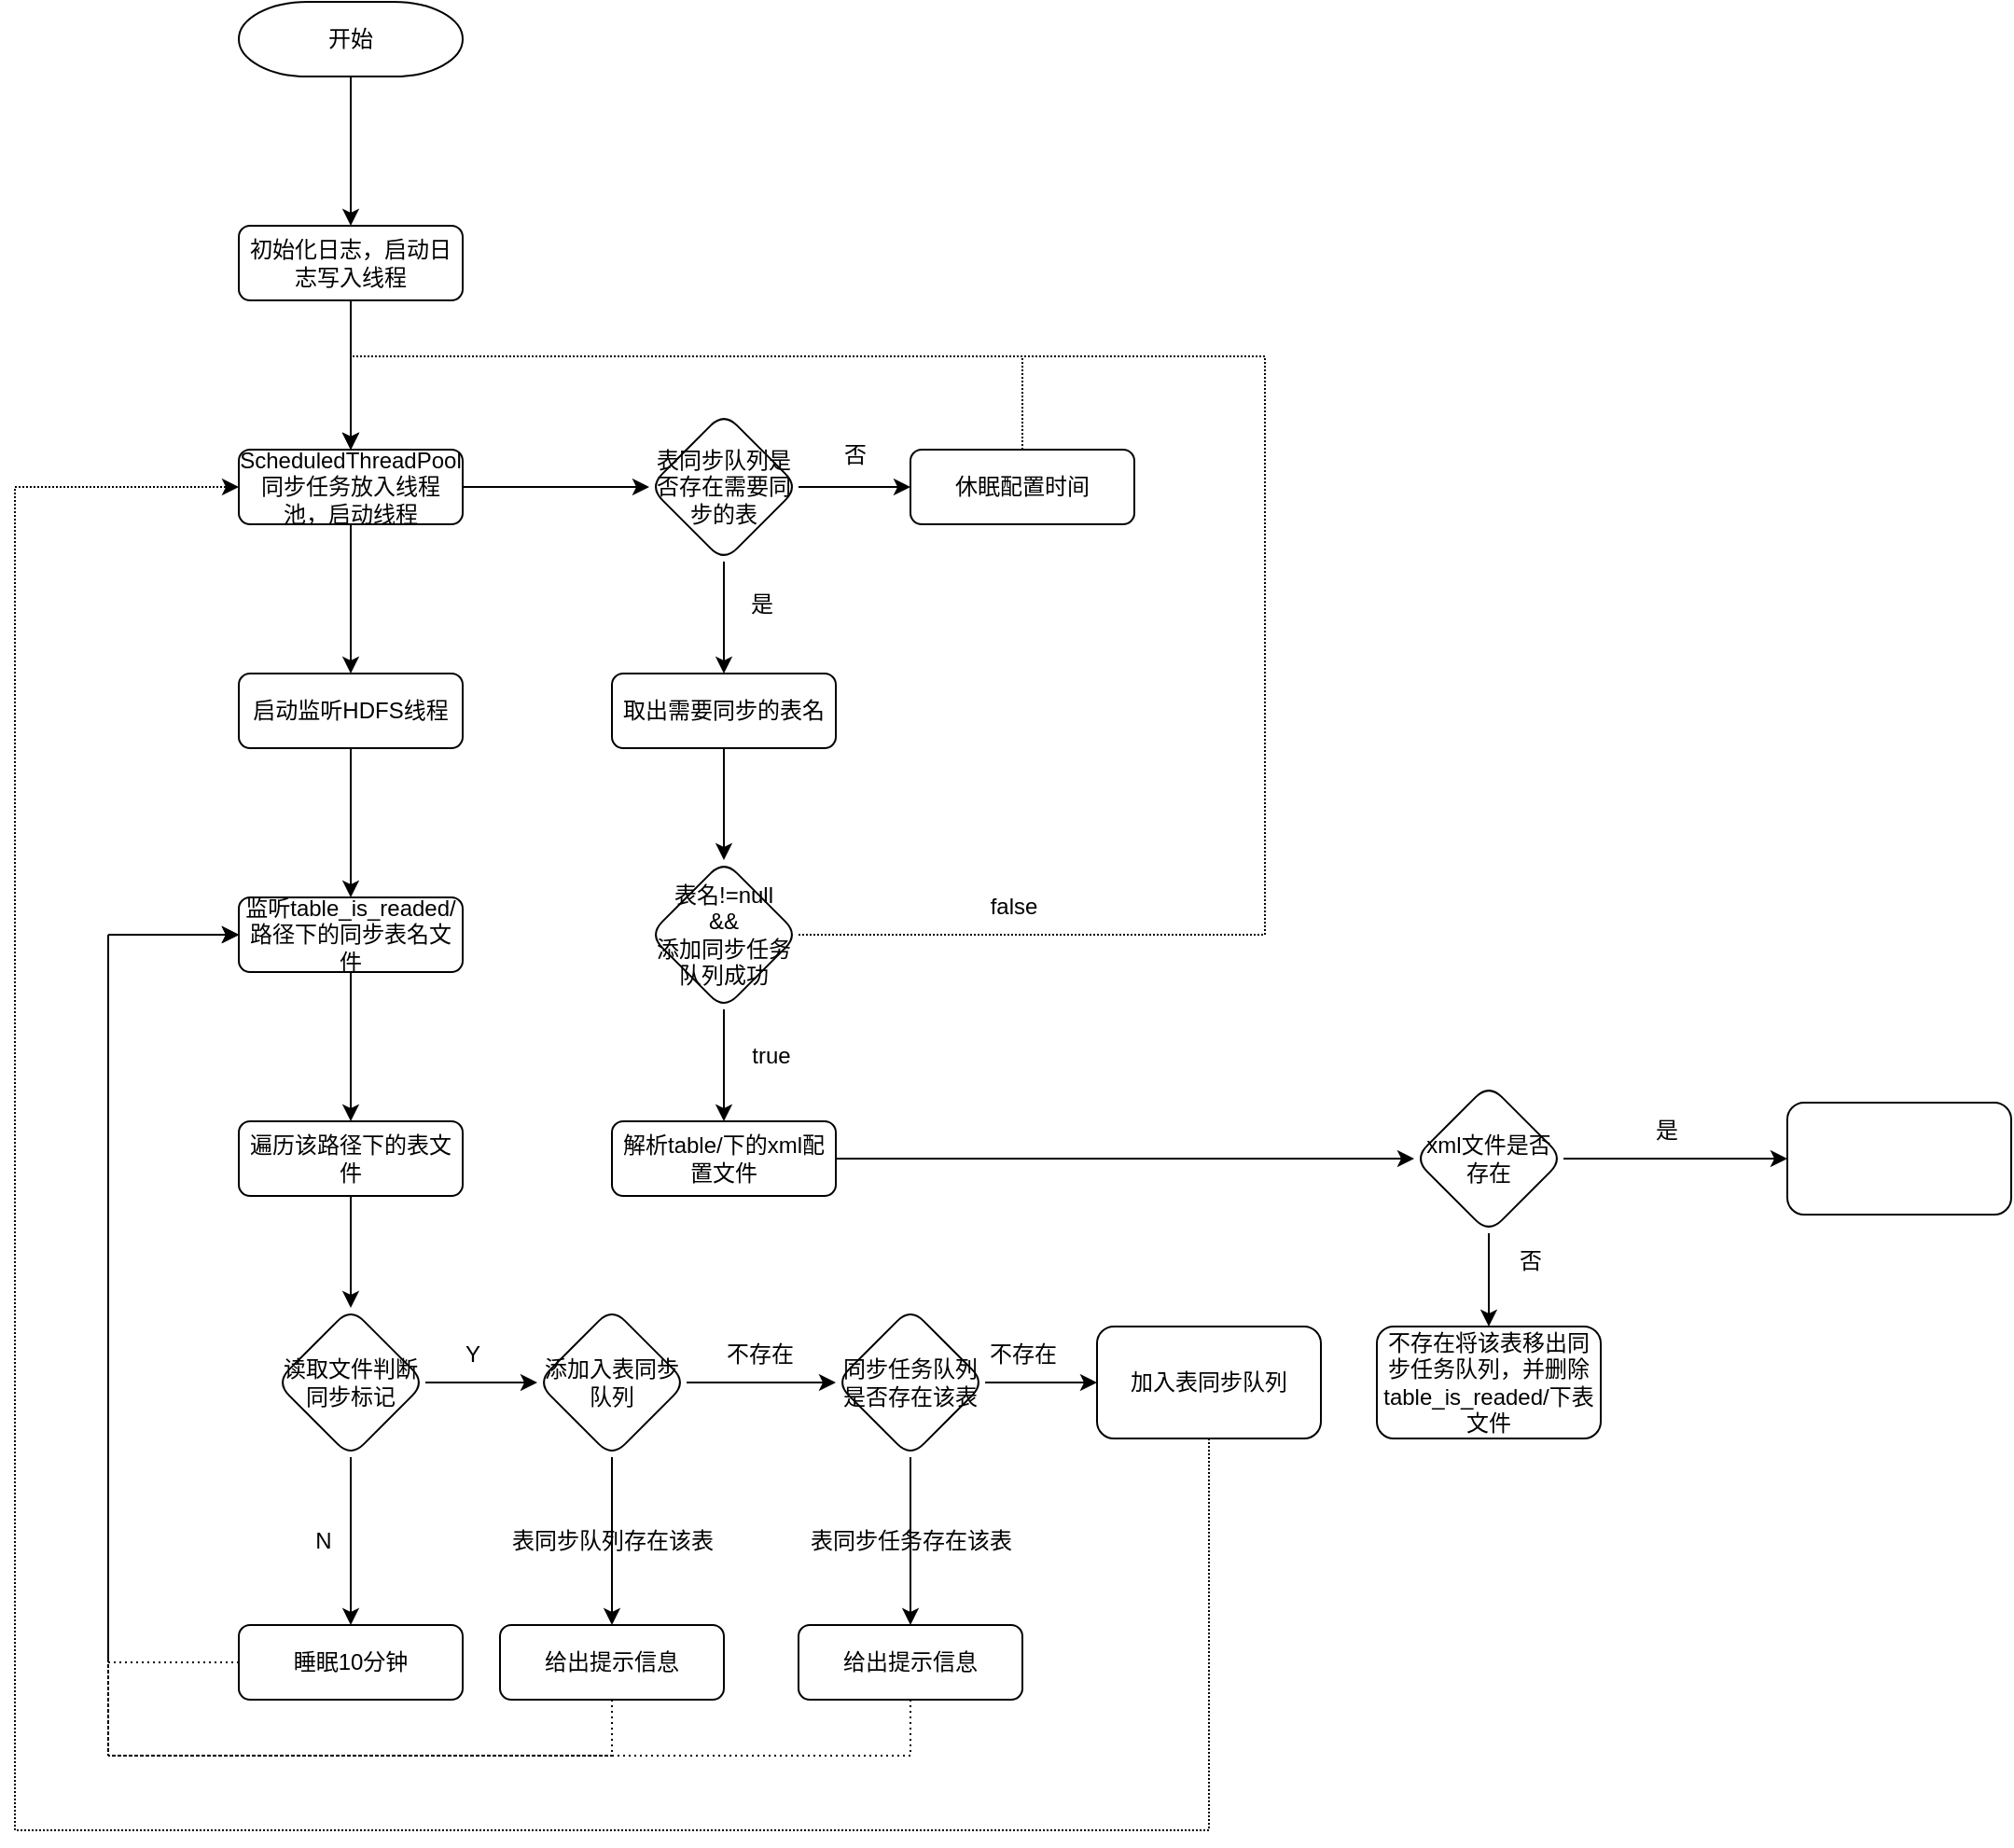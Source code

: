 <mxfile version="24.4.6" type="github">
  <diagram id="C5RBs43oDa-KdzZeNtuy" name="Page-1">
    <mxGraphModel dx="830" dy="1654" grid="1" gridSize="10" guides="1" tooltips="1" connect="1" arrows="1" fold="1" page="1" pageScale="1" pageWidth="827" pageHeight="1169" math="0" shadow="0">
      <root>
        <mxCell id="WIyWlLk6GJQsqaUBKTNV-0" />
        <mxCell id="WIyWlLk6GJQsqaUBKTNV-1" parent="WIyWlLk6GJQsqaUBKTNV-0" />
        <mxCell id="7QUO8kgN8gRevv4-HPs5-3" value="" style="edgeStyle=orthogonalEdgeStyle;rounded=0;orthogonalLoop=1;jettySize=auto;html=1;" edge="1" parent="WIyWlLk6GJQsqaUBKTNV-1" source="WIyWlLk6GJQsqaUBKTNV-3" target="7QUO8kgN8gRevv4-HPs5-2">
          <mxGeometry relative="1" as="geometry" />
        </mxCell>
        <mxCell id="WIyWlLk6GJQsqaUBKTNV-3" value="初始化日志，启动日志写入线程" style="rounded=1;whiteSpace=wrap;html=1;fontSize=12;glass=0;strokeWidth=1;shadow=0;" parent="WIyWlLk6GJQsqaUBKTNV-1" vertex="1">
          <mxGeometry x="160" y="80" width="120" height="40" as="geometry" />
        </mxCell>
        <mxCell id="7QUO8kgN8gRevv4-HPs5-1" value="" style="edgeStyle=orthogonalEdgeStyle;rounded=0;orthogonalLoop=1;jettySize=auto;html=1;" edge="1" parent="WIyWlLk6GJQsqaUBKTNV-1" source="7QUO8kgN8gRevv4-HPs5-0" target="WIyWlLk6GJQsqaUBKTNV-3">
          <mxGeometry relative="1" as="geometry" />
        </mxCell>
        <mxCell id="7QUO8kgN8gRevv4-HPs5-0" value="开始" style="strokeWidth=1;html=1;shape=mxgraph.flowchart.terminator;whiteSpace=wrap;" vertex="1" parent="WIyWlLk6GJQsqaUBKTNV-1">
          <mxGeometry x="160" y="-40" width="120" height="40" as="geometry" />
        </mxCell>
        <mxCell id="7QUO8kgN8gRevv4-HPs5-5" value="" style="edgeStyle=orthogonalEdgeStyle;rounded=0;orthogonalLoop=1;jettySize=auto;html=1;" edge="1" parent="WIyWlLk6GJQsqaUBKTNV-1" source="7QUO8kgN8gRevv4-HPs5-2" target="7QUO8kgN8gRevv4-HPs5-4">
          <mxGeometry relative="1" as="geometry" />
        </mxCell>
        <mxCell id="7QUO8kgN8gRevv4-HPs5-52" value="" style="edgeStyle=orthogonalEdgeStyle;rounded=0;orthogonalLoop=1;jettySize=auto;html=1;" edge="1" parent="WIyWlLk6GJQsqaUBKTNV-1" source="7QUO8kgN8gRevv4-HPs5-2" target="7QUO8kgN8gRevv4-HPs5-51">
          <mxGeometry relative="1" as="geometry" />
        </mxCell>
        <mxCell id="7QUO8kgN8gRevv4-HPs5-2" value="ScheduledThreadPool同步任务放入线程池，启动线程" style="rounded=1;whiteSpace=wrap;html=1;fontSize=12;glass=0;strokeWidth=1;shadow=0;" vertex="1" parent="WIyWlLk6GJQsqaUBKTNV-1">
          <mxGeometry x="160" y="200" width="120" height="40" as="geometry" />
        </mxCell>
        <mxCell id="7QUO8kgN8gRevv4-HPs5-11" value="" style="edgeStyle=orthogonalEdgeStyle;rounded=0;orthogonalLoop=1;jettySize=auto;html=1;" edge="1" parent="WIyWlLk6GJQsqaUBKTNV-1" source="7QUO8kgN8gRevv4-HPs5-4" target="7QUO8kgN8gRevv4-HPs5-10">
          <mxGeometry relative="1" as="geometry" />
        </mxCell>
        <mxCell id="7QUO8kgN8gRevv4-HPs5-4" value="启动监听HDFS线程" style="rounded=1;whiteSpace=wrap;html=1;fontSize=12;glass=0;strokeWidth=1;shadow=0;" vertex="1" parent="WIyWlLk6GJQsqaUBKTNV-1">
          <mxGeometry x="160" y="320" width="120" height="40" as="geometry" />
        </mxCell>
        <mxCell id="7QUO8kgN8gRevv4-HPs5-13" value="" style="edgeStyle=orthogonalEdgeStyle;rounded=0;orthogonalLoop=1;jettySize=auto;html=1;" edge="1" parent="WIyWlLk6GJQsqaUBKTNV-1" source="7QUO8kgN8gRevv4-HPs5-10" target="7QUO8kgN8gRevv4-HPs5-12">
          <mxGeometry relative="1" as="geometry" />
        </mxCell>
        <mxCell id="7QUO8kgN8gRevv4-HPs5-10" value="监听table_is_readed/路径下的同步表名文件" style="rounded=1;whiteSpace=wrap;html=1;fontSize=12;glass=0;strokeWidth=1;shadow=0;" vertex="1" parent="WIyWlLk6GJQsqaUBKTNV-1">
          <mxGeometry x="160" y="440" width="120" height="40" as="geometry" />
        </mxCell>
        <mxCell id="7QUO8kgN8gRevv4-HPs5-15" value="" style="edgeStyle=orthogonalEdgeStyle;rounded=0;orthogonalLoop=1;jettySize=auto;html=1;" edge="1" parent="WIyWlLk6GJQsqaUBKTNV-1" source="7QUO8kgN8gRevv4-HPs5-12" target="7QUO8kgN8gRevv4-HPs5-14">
          <mxGeometry relative="1" as="geometry" />
        </mxCell>
        <mxCell id="7QUO8kgN8gRevv4-HPs5-12" value="遍历该路径下的表文件" style="rounded=1;whiteSpace=wrap;html=1;fontSize=12;glass=0;strokeWidth=1;shadow=0;" vertex="1" parent="WIyWlLk6GJQsqaUBKTNV-1">
          <mxGeometry x="160" y="560" width="120" height="40" as="geometry" />
        </mxCell>
        <mxCell id="7QUO8kgN8gRevv4-HPs5-19" value="" style="edgeStyle=orthogonalEdgeStyle;rounded=0;orthogonalLoop=1;jettySize=auto;html=1;" edge="1" parent="WIyWlLk6GJQsqaUBKTNV-1" source="7QUO8kgN8gRevv4-HPs5-14">
          <mxGeometry relative="1" as="geometry">
            <mxPoint x="320" y="700" as="targetPoint" />
          </mxGeometry>
        </mxCell>
        <mxCell id="7QUO8kgN8gRevv4-HPs5-23" value="" style="edgeStyle=orthogonalEdgeStyle;rounded=0;orthogonalLoop=1;jettySize=auto;html=1;" edge="1" parent="WIyWlLk6GJQsqaUBKTNV-1" source="7QUO8kgN8gRevv4-HPs5-14" target="7QUO8kgN8gRevv4-HPs5-20">
          <mxGeometry relative="1" as="geometry" />
        </mxCell>
        <mxCell id="7QUO8kgN8gRevv4-HPs5-14" value="读取文件判断同步标记" style="rhombus;whiteSpace=wrap;html=1;rounded=1;glass=0;strokeWidth=1;shadow=0;" vertex="1" parent="WIyWlLk6GJQsqaUBKTNV-1">
          <mxGeometry x="180" y="660" width="80" height="80" as="geometry" />
        </mxCell>
        <mxCell id="7QUO8kgN8gRevv4-HPs5-24" style="edgeStyle=orthogonalEdgeStyle;rounded=0;orthogonalLoop=1;jettySize=auto;html=1;entryX=0;entryY=0.5;entryDx=0;entryDy=0;dashed=1;dashPattern=1 2;exitX=0;exitY=0.5;exitDx=0;exitDy=0;" edge="1" parent="WIyWlLk6GJQsqaUBKTNV-1" source="7QUO8kgN8gRevv4-HPs5-20" target="7QUO8kgN8gRevv4-HPs5-10">
          <mxGeometry relative="1" as="geometry">
            <Array as="points">
              <mxPoint x="90" y="850" />
              <mxPoint x="90" y="460" />
            </Array>
          </mxGeometry>
        </mxCell>
        <mxCell id="7QUO8kgN8gRevv4-HPs5-20" value="睡眠10分钟" style="rounded=1;whiteSpace=wrap;html=1;fontSize=12;glass=0;strokeWidth=1;shadow=0;" vertex="1" parent="WIyWlLk6GJQsqaUBKTNV-1">
          <mxGeometry x="160" y="830" width="120" height="40" as="geometry" />
        </mxCell>
        <mxCell id="7QUO8kgN8gRevv4-HPs5-21" value="N" style="text;html=1;align=center;verticalAlign=middle;resizable=0;points=[];autosize=1;strokeColor=none;fillColor=none;" vertex="1" parent="WIyWlLk6GJQsqaUBKTNV-1">
          <mxGeometry x="190" y="770" width="30" height="30" as="geometry" />
        </mxCell>
        <mxCell id="7QUO8kgN8gRevv4-HPs5-25" value="Y" style="text;html=1;align=center;verticalAlign=middle;resizable=0;points=[];autosize=1;strokeColor=none;fillColor=none;" vertex="1" parent="WIyWlLk6GJQsqaUBKTNV-1">
          <mxGeometry x="270" y="670" width="30" height="30" as="geometry" />
        </mxCell>
        <mxCell id="7QUO8kgN8gRevv4-HPs5-32" value="" style="edgeStyle=orthogonalEdgeStyle;rounded=0;orthogonalLoop=1;jettySize=auto;html=1;" edge="1" parent="WIyWlLk6GJQsqaUBKTNV-1" source="7QUO8kgN8gRevv4-HPs5-27">
          <mxGeometry relative="1" as="geometry">
            <mxPoint x="360" y="830" as="targetPoint" />
          </mxGeometry>
        </mxCell>
        <mxCell id="7QUO8kgN8gRevv4-HPs5-38" value="" style="edgeStyle=orthogonalEdgeStyle;rounded=0;orthogonalLoop=1;jettySize=auto;html=1;" edge="1" parent="WIyWlLk6GJQsqaUBKTNV-1" source="7QUO8kgN8gRevv4-HPs5-27" target="7QUO8kgN8gRevv4-HPs5-37">
          <mxGeometry relative="1" as="geometry" />
        </mxCell>
        <mxCell id="7QUO8kgN8gRevv4-HPs5-27" value="添加入表同步队列" style="rhombus;whiteSpace=wrap;html=1;rounded=1;glass=0;strokeWidth=1;shadow=0;" vertex="1" parent="WIyWlLk6GJQsqaUBKTNV-1">
          <mxGeometry x="320" y="660" width="80" height="80" as="geometry" />
        </mxCell>
        <mxCell id="7QUO8kgN8gRevv4-HPs5-33" value="表同步队列存在该表" style="text;html=1;align=center;verticalAlign=middle;resizable=0;points=[];autosize=1;strokeColor=none;fillColor=none;" vertex="1" parent="WIyWlLk6GJQsqaUBKTNV-1">
          <mxGeometry x="295" y="770" width="130" height="30" as="geometry" />
        </mxCell>
        <mxCell id="7QUO8kgN8gRevv4-HPs5-35" style="edgeStyle=orthogonalEdgeStyle;rounded=0;orthogonalLoop=1;jettySize=auto;html=1;entryX=0;entryY=0.5;entryDx=0;entryDy=0;exitX=0.5;exitY=1;exitDx=0;exitDy=0;dashed=1;dashPattern=1 2;" edge="1" parent="WIyWlLk6GJQsqaUBKTNV-1" source="7QUO8kgN8gRevv4-HPs5-34" target="7QUO8kgN8gRevv4-HPs5-10">
          <mxGeometry relative="1" as="geometry">
            <Array as="points">
              <mxPoint x="360" y="900" />
              <mxPoint x="90" y="900" />
              <mxPoint x="90" y="460" />
            </Array>
          </mxGeometry>
        </mxCell>
        <mxCell id="7QUO8kgN8gRevv4-HPs5-34" value="给出提示信息" style="rounded=1;whiteSpace=wrap;html=1;fontSize=12;glass=0;strokeWidth=1;shadow=0;" vertex="1" parent="WIyWlLk6GJQsqaUBKTNV-1">
          <mxGeometry x="300" y="830" width="120" height="40" as="geometry" />
        </mxCell>
        <mxCell id="7QUO8kgN8gRevv4-HPs5-41" value="" style="edgeStyle=orthogonalEdgeStyle;rounded=0;orthogonalLoop=1;jettySize=auto;html=1;" edge="1" parent="WIyWlLk6GJQsqaUBKTNV-1" source="7QUO8kgN8gRevv4-HPs5-37">
          <mxGeometry relative="1" as="geometry">
            <mxPoint x="520" y="830" as="targetPoint" />
          </mxGeometry>
        </mxCell>
        <mxCell id="7QUO8kgN8gRevv4-HPs5-46" value="" style="edgeStyle=orthogonalEdgeStyle;rounded=0;orthogonalLoop=1;jettySize=auto;html=1;" edge="1" parent="WIyWlLk6GJQsqaUBKTNV-1" source="7QUO8kgN8gRevv4-HPs5-37" target="7QUO8kgN8gRevv4-HPs5-45">
          <mxGeometry relative="1" as="geometry" />
        </mxCell>
        <mxCell id="7QUO8kgN8gRevv4-HPs5-37" value="同步任务队列是否存在该表" style="rhombus;whiteSpace=wrap;html=1;rounded=1;glass=0;strokeWidth=1;shadow=0;" vertex="1" parent="WIyWlLk6GJQsqaUBKTNV-1">
          <mxGeometry x="480" y="660" width="80" height="80" as="geometry" />
        </mxCell>
        <mxCell id="7QUO8kgN8gRevv4-HPs5-39" value="不存在" style="text;html=1;align=center;verticalAlign=middle;resizable=0;points=[];autosize=1;strokeColor=none;fillColor=none;" vertex="1" parent="WIyWlLk6GJQsqaUBKTNV-1">
          <mxGeometry x="408.5" y="670" width="60" height="30" as="geometry" />
        </mxCell>
        <mxCell id="7QUO8kgN8gRevv4-HPs5-43" style="edgeStyle=orthogonalEdgeStyle;rounded=0;orthogonalLoop=1;jettySize=auto;html=1;entryX=0;entryY=0.5;entryDx=0;entryDy=0;exitX=0.5;exitY=1;exitDx=0;exitDy=0;dashed=1;dashPattern=1 2;" edge="1" parent="WIyWlLk6GJQsqaUBKTNV-1" source="7QUO8kgN8gRevv4-HPs5-42" target="7QUO8kgN8gRevv4-HPs5-10">
          <mxGeometry relative="1" as="geometry">
            <Array as="points">
              <mxPoint x="520" y="900" />
              <mxPoint x="90" y="900" />
              <mxPoint x="90" y="460" />
            </Array>
          </mxGeometry>
        </mxCell>
        <mxCell id="7QUO8kgN8gRevv4-HPs5-42" value="给出提示信息" style="rounded=1;whiteSpace=wrap;html=1;fontSize=12;glass=0;strokeWidth=1;shadow=0;" vertex="1" parent="WIyWlLk6GJQsqaUBKTNV-1">
          <mxGeometry x="460" y="830" width="120" height="40" as="geometry" />
        </mxCell>
        <mxCell id="7QUO8kgN8gRevv4-HPs5-44" value="表同步任务存在该表" style="text;html=1;align=center;verticalAlign=middle;resizable=0;points=[];autosize=1;strokeColor=none;fillColor=none;" vertex="1" parent="WIyWlLk6GJQsqaUBKTNV-1">
          <mxGeometry x="455" y="770" width="130" height="30" as="geometry" />
        </mxCell>
        <mxCell id="7QUO8kgN8gRevv4-HPs5-48" style="edgeStyle=orthogonalEdgeStyle;rounded=0;orthogonalLoop=1;jettySize=auto;html=1;entryX=0;entryY=0.5;entryDx=0;entryDy=0;exitX=0.5;exitY=1;exitDx=0;exitDy=0;dashed=1;dashPattern=1 1;" edge="1" parent="WIyWlLk6GJQsqaUBKTNV-1" source="7QUO8kgN8gRevv4-HPs5-45" target="7QUO8kgN8gRevv4-HPs5-2">
          <mxGeometry relative="1" as="geometry">
            <Array as="points">
              <mxPoint x="680" y="940" />
              <mxPoint x="40" y="940" />
              <mxPoint x="40" y="220" />
            </Array>
          </mxGeometry>
        </mxCell>
        <mxCell id="7QUO8kgN8gRevv4-HPs5-45" value="加入表同步队列" style="whiteSpace=wrap;html=1;rounded=1;glass=0;strokeWidth=1;shadow=0;" vertex="1" parent="WIyWlLk6GJQsqaUBKTNV-1">
          <mxGeometry x="620" y="670" width="120" height="60" as="geometry" />
        </mxCell>
        <mxCell id="7QUO8kgN8gRevv4-HPs5-47" value="不存在" style="text;html=1;align=center;verticalAlign=middle;resizable=0;points=[];autosize=1;strokeColor=none;fillColor=none;" vertex="1" parent="WIyWlLk6GJQsqaUBKTNV-1">
          <mxGeometry x="550" y="670" width="60" height="30" as="geometry" />
        </mxCell>
        <mxCell id="7QUO8kgN8gRevv4-HPs5-54" value="" style="edgeStyle=orthogonalEdgeStyle;rounded=0;orthogonalLoop=1;jettySize=auto;html=1;" edge="1" parent="WIyWlLk6GJQsqaUBKTNV-1" source="7QUO8kgN8gRevv4-HPs5-51">
          <mxGeometry relative="1" as="geometry">
            <mxPoint x="520" y="220" as="targetPoint" />
          </mxGeometry>
        </mxCell>
        <mxCell id="7QUO8kgN8gRevv4-HPs5-61" value="" style="edgeStyle=orthogonalEdgeStyle;rounded=0;orthogonalLoop=1;jettySize=auto;html=1;" edge="1" parent="WIyWlLk6GJQsqaUBKTNV-1" source="7QUO8kgN8gRevv4-HPs5-51" target="7QUO8kgN8gRevv4-HPs5-60">
          <mxGeometry relative="1" as="geometry" />
        </mxCell>
        <mxCell id="7QUO8kgN8gRevv4-HPs5-51" value="表同步队列是否存在需要同步的表" style="rhombus;whiteSpace=wrap;html=1;rounded=1;glass=0;strokeWidth=1;shadow=0;" vertex="1" parent="WIyWlLk6GJQsqaUBKTNV-1">
          <mxGeometry x="380" y="180" width="80" height="80" as="geometry" />
        </mxCell>
        <mxCell id="7QUO8kgN8gRevv4-HPs5-57" style="edgeStyle=orthogonalEdgeStyle;rounded=0;orthogonalLoop=1;jettySize=auto;html=1;entryX=0.5;entryY=0;entryDx=0;entryDy=0;dashed=1;dashPattern=1 1;" edge="1" parent="WIyWlLk6GJQsqaUBKTNV-1" source="7QUO8kgN8gRevv4-HPs5-55" target="7QUO8kgN8gRevv4-HPs5-2">
          <mxGeometry relative="1" as="geometry">
            <Array as="points">
              <mxPoint x="580" y="150" />
              <mxPoint x="220" y="150" />
            </Array>
          </mxGeometry>
        </mxCell>
        <mxCell id="7QUO8kgN8gRevv4-HPs5-55" value="休眠配置时间" style="rounded=1;whiteSpace=wrap;html=1;fontSize=12;glass=0;strokeWidth=1;shadow=0;" vertex="1" parent="WIyWlLk6GJQsqaUBKTNV-1">
          <mxGeometry x="520" y="200" width="120" height="40" as="geometry" />
        </mxCell>
        <mxCell id="7QUO8kgN8gRevv4-HPs5-56" value="否" style="text;html=1;align=center;verticalAlign=middle;resizable=0;points=[];autosize=1;strokeColor=none;fillColor=none;" vertex="1" parent="WIyWlLk6GJQsqaUBKTNV-1">
          <mxGeometry x="470" y="188" width="40" height="30" as="geometry" />
        </mxCell>
        <mxCell id="7QUO8kgN8gRevv4-HPs5-64" value="" style="edgeStyle=orthogonalEdgeStyle;rounded=0;orthogonalLoop=1;jettySize=auto;html=1;" edge="1" parent="WIyWlLk6GJQsqaUBKTNV-1" source="7QUO8kgN8gRevv4-HPs5-60" target="7QUO8kgN8gRevv4-HPs5-63">
          <mxGeometry relative="1" as="geometry" />
        </mxCell>
        <mxCell id="7QUO8kgN8gRevv4-HPs5-60" value="取出需要同步的表名" style="rounded=1;whiteSpace=wrap;html=1;fontSize=12;glass=0;strokeWidth=1;shadow=0;" vertex="1" parent="WIyWlLk6GJQsqaUBKTNV-1">
          <mxGeometry x="360" y="320" width="120" height="40" as="geometry" />
        </mxCell>
        <mxCell id="7QUO8kgN8gRevv4-HPs5-62" value="是" style="text;html=1;align=center;verticalAlign=middle;resizable=0;points=[];autosize=1;strokeColor=none;fillColor=none;" vertex="1" parent="WIyWlLk6GJQsqaUBKTNV-1">
          <mxGeometry x="420" y="268" width="40" height="30" as="geometry" />
        </mxCell>
        <mxCell id="7QUO8kgN8gRevv4-HPs5-66" value="" style="edgeStyle=orthogonalEdgeStyle;rounded=0;orthogonalLoop=1;jettySize=auto;html=1;entryX=0.5;entryY=0;entryDx=0;entryDy=0;dashed=1;dashPattern=1 1;" edge="1" parent="WIyWlLk6GJQsqaUBKTNV-1" source="7QUO8kgN8gRevv4-HPs5-63" target="7QUO8kgN8gRevv4-HPs5-2">
          <mxGeometry relative="1" as="geometry">
            <mxPoint x="550" y="460" as="targetPoint" />
            <Array as="points">
              <mxPoint x="710" y="460" />
              <mxPoint x="710" y="150" />
              <mxPoint x="220" y="150" />
            </Array>
          </mxGeometry>
        </mxCell>
        <mxCell id="7QUO8kgN8gRevv4-HPs5-69" value="" style="edgeStyle=orthogonalEdgeStyle;rounded=0;orthogonalLoop=1;jettySize=auto;html=1;" edge="1" parent="WIyWlLk6GJQsqaUBKTNV-1" source="7QUO8kgN8gRevv4-HPs5-63" target="7QUO8kgN8gRevv4-HPs5-68">
          <mxGeometry relative="1" as="geometry" />
        </mxCell>
        <mxCell id="7QUO8kgN8gRevv4-HPs5-63" value="表名!=null&lt;div&gt;&amp;amp;&amp;amp;&lt;/div&gt;&lt;div&gt;添加同步任务队列成功&lt;/div&gt;" style="rhombus;whiteSpace=wrap;html=1;rounded=1;glass=0;strokeWidth=1;shadow=0;" vertex="1" parent="WIyWlLk6GJQsqaUBKTNV-1">
          <mxGeometry x="380" y="420" width="80" height="80" as="geometry" />
        </mxCell>
        <mxCell id="7QUO8kgN8gRevv4-HPs5-73" value="" style="edgeStyle=orthogonalEdgeStyle;rounded=0;orthogonalLoop=1;jettySize=auto;html=1;" edge="1" parent="WIyWlLk6GJQsqaUBKTNV-1" source="7QUO8kgN8gRevv4-HPs5-68" target="7QUO8kgN8gRevv4-HPs5-72">
          <mxGeometry relative="1" as="geometry" />
        </mxCell>
        <mxCell id="7QUO8kgN8gRevv4-HPs5-68" value="解析table/下的xml配置文件" style="rounded=1;whiteSpace=wrap;html=1;fontSize=12;glass=0;strokeWidth=1;shadow=0;" vertex="1" parent="WIyWlLk6GJQsqaUBKTNV-1">
          <mxGeometry x="360" y="560" width="120" height="40" as="geometry" />
        </mxCell>
        <mxCell id="7QUO8kgN8gRevv4-HPs5-70" value="false" style="text;html=1;align=center;verticalAlign=middle;resizable=0;points=[];autosize=1;strokeColor=none;fillColor=none;" vertex="1" parent="WIyWlLk6GJQsqaUBKTNV-1">
          <mxGeometry x="550" y="430" width="50" height="30" as="geometry" />
        </mxCell>
        <mxCell id="7QUO8kgN8gRevv4-HPs5-71" value="true" style="text;html=1;align=center;verticalAlign=middle;resizable=0;points=[];autosize=1;strokeColor=none;fillColor=none;" vertex="1" parent="WIyWlLk6GJQsqaUBKTNV-1">
          <mxGeometry x="425" y="510" width="40" height="30" as="geometry" />
        </mxCell>
        <mxCell id="7QUO8kgN8gRevv4-HPs5-75" value="" style="edgeStyle=orthogonalEdgeStyle;rounded=0;orthogonalLoop=1;jettySize=auto;html=1;" edge="1" parent="WIyWlLk6GJQsqaUBKTNV-1" source="7QUO8kgN8gRevv4-HPs5-72" target="7QUO8kgN8gRevv4-HPs5-74">
          <mxGeometry relative="1" as="geometry" />
        </mxCell>
        <mxCell id="7QUO8kgN8gRevv4-HPs5-77" value="" style="edgeStyle=orthogonalEdgeStyle;rounded=0;orthogonalLoop=1;jettySize=auto;html=1;" edge="1" parent="WIyWlLk6GJQsqaUBKTNV-1" source="7QUO8kgN8gRevv4-HPs5-72" target="7QUO8kgN8gRevv4-HPs5-76">
          <mxGeometry relative="1" as="geometry" />
        </mxCell>
        <mxCell id="7QUO8kgN8gRevv4-HPs5-72" value="xml文件是否存在" style="rhombus;whiteSpace=wrap;html=1;rounded=1;glass=0;strokeWidth=1;shadow=0;" vertex="1" parent="WIyWlLk6GJQsqaUBKTNV-1">
          <mxGeometry x="790" y="540" width="80" height="80" as="geometry" />
        </mxCell>
        <mxCell id="7QUO8kgN8gRevv4-HPs5-74" value="" style="whiteSpace=wrap;html=1;rounded=1;glass=0;strokeWidth=1;shadow=0;" vertex="1" parent="WIyWlLk6GJQsqaUBKTNV-1">
          <mxGeometry x="990" y="550" width="120" height="60" as="geometry" />
        </mxCell>
        <mxCell id="7QUO8kgN8gRevv4-HPs5-76" value="不存在将该表移出同步任务队列，并删除&lt;div&gt;table_is_readed/下表文件&lt;br&gt;&lt;/div&gt;" style="whiteSpace=wrap;html=1;rounded=1;glass=0;strokeWidth=1;shadow=0;" vertex="1" parent="WIyWlLk6GJQsqaUBKTNV-1">
          <mxGeometry x="770" y="670" width="120" height="60" as="geometry" />
        </mxCell>
        <mxCell id="7QUO8kgN8gRevv4-HPs5-78" value="否" style="text;html=1;align=center;verticalAlign=middle;resizable=0;points=[];autosize=1;strokeColor=none;fillColor=none;" vertex="1" parent="WIyWlLk6GJQsqaUBKTNV-1">
          <mxGeometry x="832" y="620" width="40" height="30" as="geometry" />
        </mxCell>
        <mxCell id="7QUO8kgN8gRevv4-HPs5-79" value="是" style="text;html=1;align=center;verticalAlign=middle;resizable=0;points=[];autosize=1;strokeColor=none;fillColor=none;" vertex="1" parent="WIyWlLk6GJQsqaUBKTNV-1">
          <mxGeometry x="905" y="550" width="40" height="30" as="geometry" />
        </mxCell>
      </root>
    </mxGraphModel>
  </diagram>
</mxfile>
